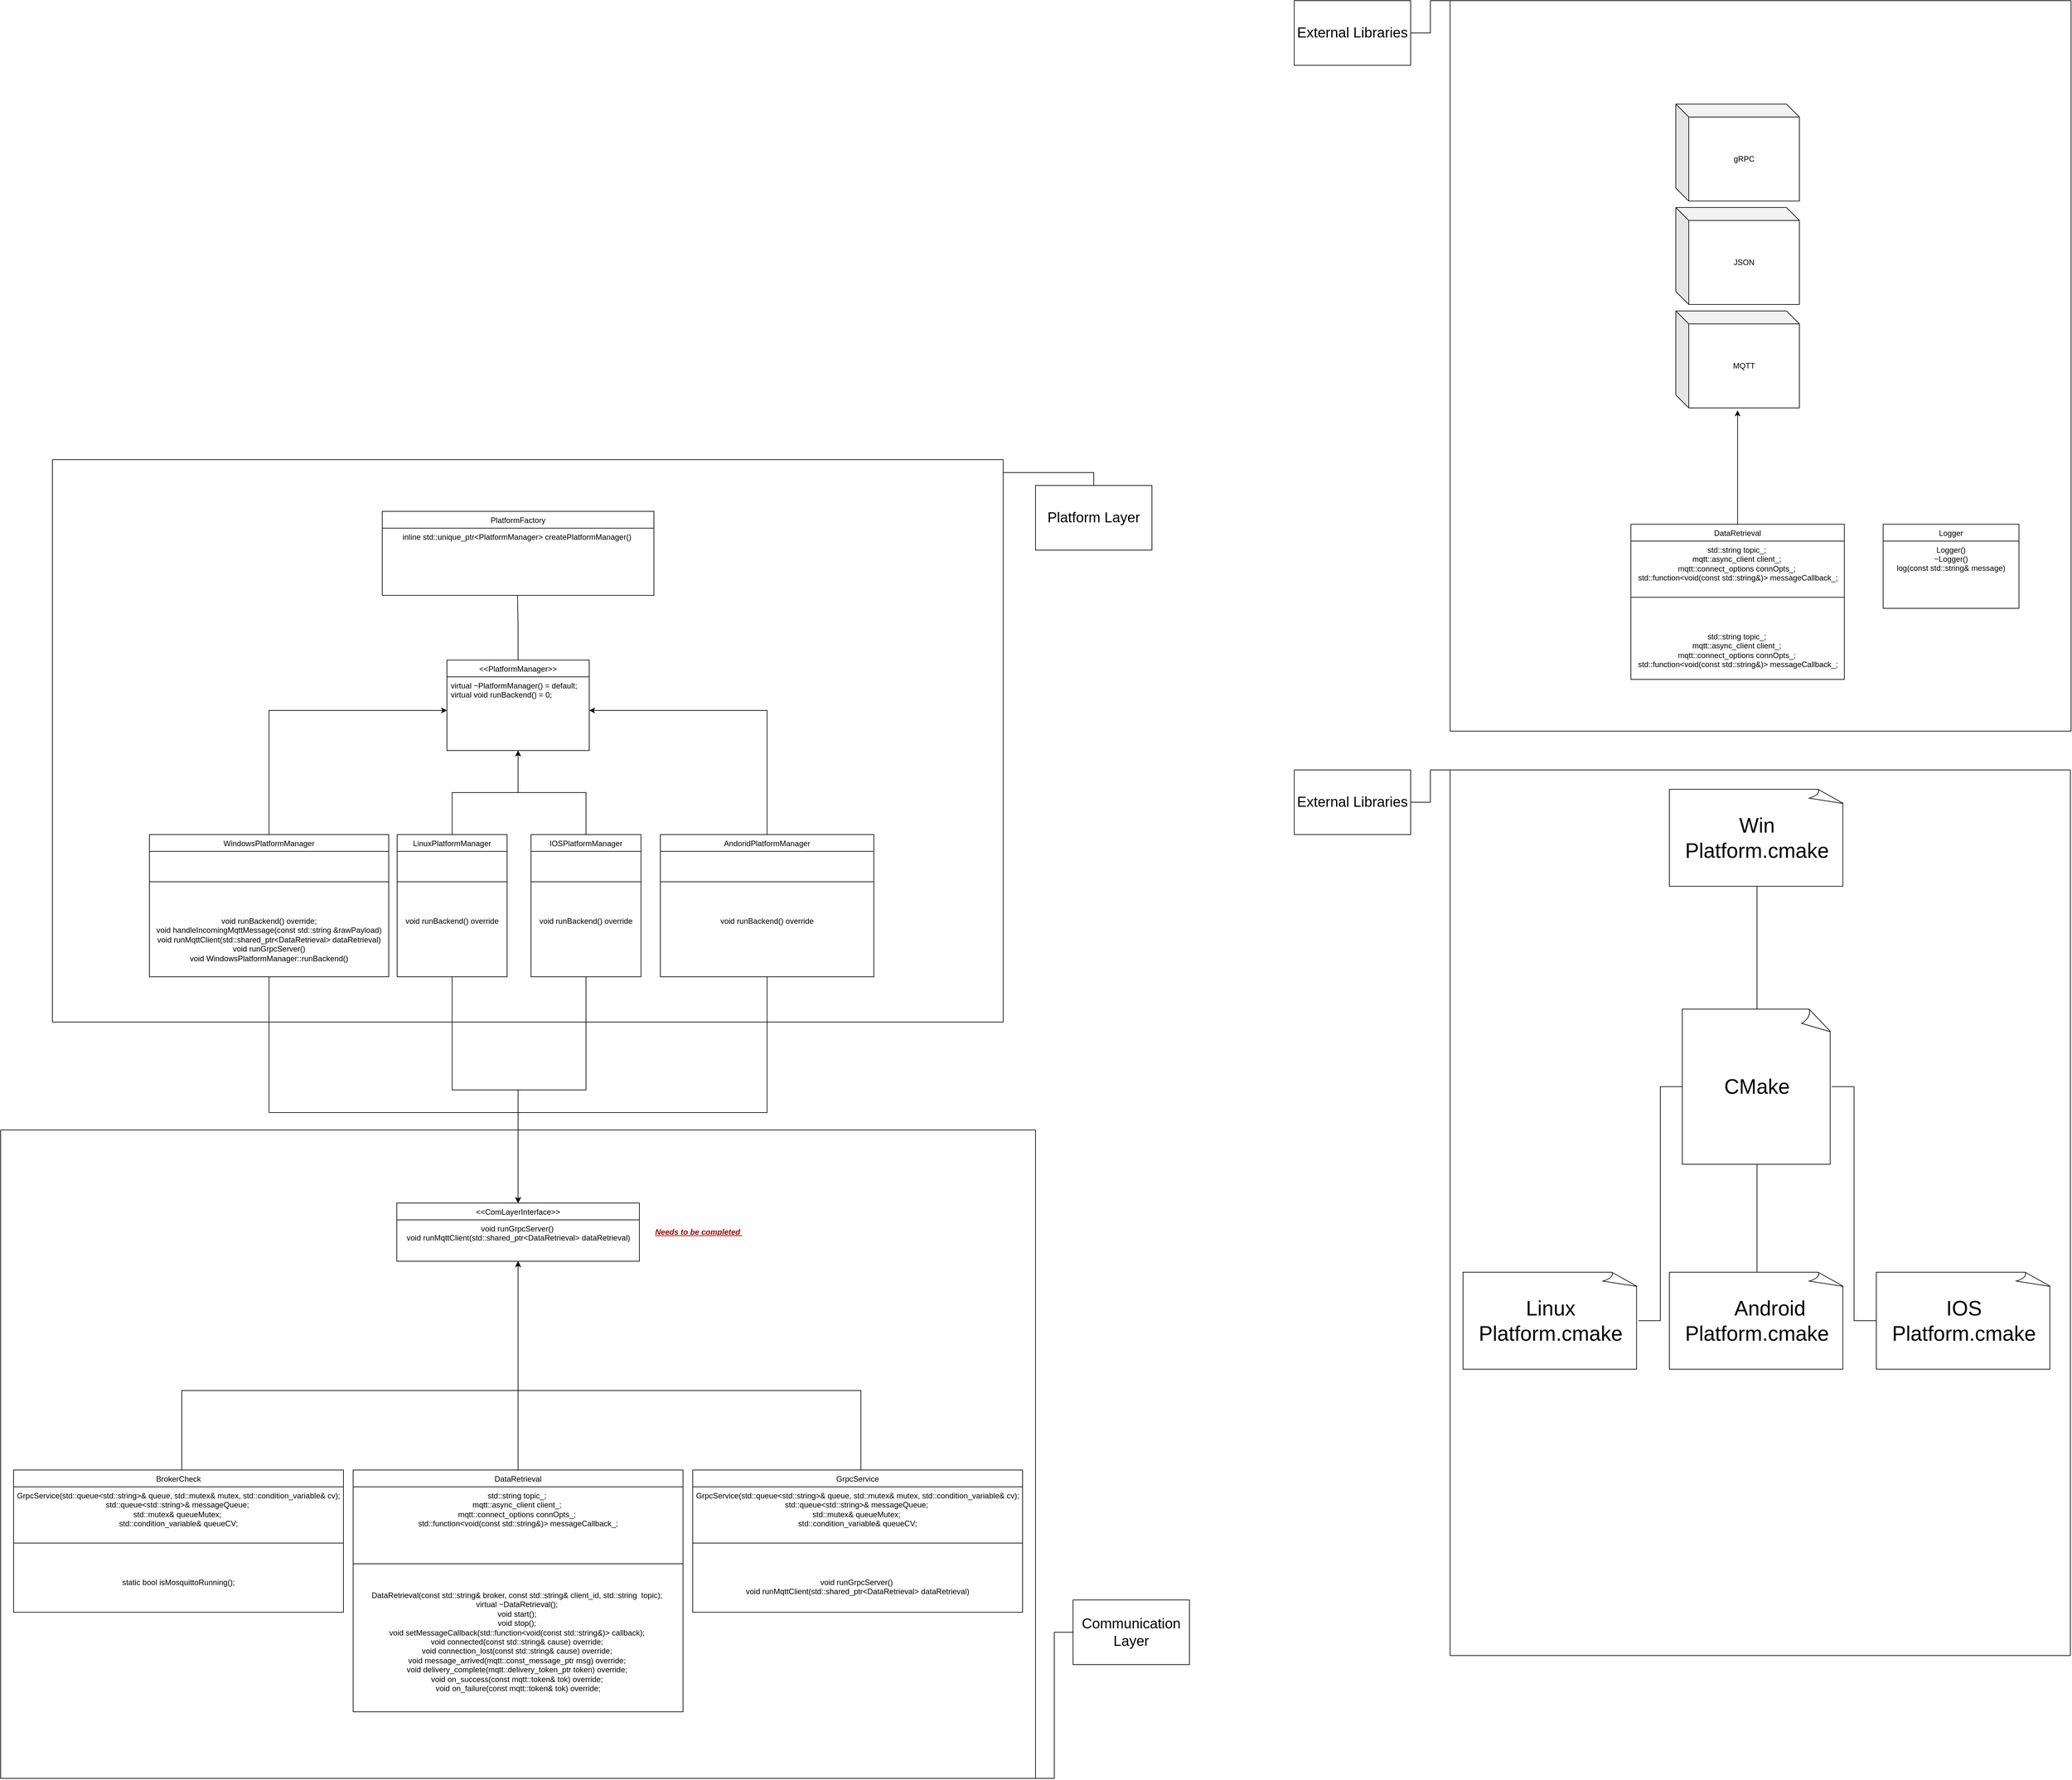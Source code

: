 <mxfile version="26.2.2">
  <diagram id="C5RBs43oDa-KdzZeNtuy" name="Page-1">
    <mxGraphModel dx="1386" dy="2220" grid="1" gridSize="10" guides="1" tooltips="1" connect="1" arrows="1" fold="1" page="1" pageScale="1" pageWidth="583" pageHeight="827" background="none" math="0" shadow="0">
      <root>
        <mxCell id="WIyWlLk6GJQsqaUBKTNV-0" />
        <mxCell id="WIyWlLk6GJQsqaUBKTNV-1" parent="WIyWlLk6GJQsqaUBKTNV-0" />
        <mxCell id="zkfFHV4jXpPFQw0GAbJ--6" value="PlatformFactory" style="swimlane;fontStyle=0;align=center;verticalAlign=top;childLayout=stackLayout;horizontal=1;startSize=26;horizontalStack=0;resizeParent=1;resizeLast=0;collapsible=1;marginBottom=0;rounded=0;shadow=0;strokeWidth=1;" parent="WIyWlLk6GJQsqaUBKTNV-1" vertex="1">
          <mxGeometry x="390" y="-130" width="420" height="130" as="geometry">
            <mxRectangle x="50" y="360" width="160" height="26" as="alternateBounds" />
          </mxGeometry>
        </mxCell>
        <mxCell id="FYp1_1S6KI9KEkWh-uqQ-30" value="inline std::unique_ptr&lt;PlatformManager&gt; createPlatformManager() " style="text;align=center;verticalAlign=top;spacingLeft=4;spacingRight=4;overflow=hidden;rotatable=0;points=[[0,0.5],[1,0.5]];portConstraint=eastwest;" parent="zkfFHV4jXpPFQw0GAbJ--6" vertex="1">
          <mxGeometry y="26" width="420" height="104" as="geometry" />
        </mxCell>
        <mxCell id="zkfFHV4jXpPFQw0GAbJ--13" value="&lt;&lt;PlatformManager&gt;&gt;" style="swimlane;fontStyle=0;align=center;verticalAlign=top;childLayout=stackLayout;horizontal=1;startSize=26;horizontalStack=0;resizeParent=1;resizeLast=0;collapsible=1;marginBottom=0;rounded=0;shadow=0;strokeWidth=1;" parent="WIyWlLk6GJQsqaUBKTNV-1" vertex="1">
          <mxGeometry x="490" y="100" width="220" height="140" as="geometry">
            <mxRectangle x="340" y="380" width="170" height="26" as="alternateBounds" />
          </mxGeometry>
        </mxCell>
        <mxCell id="zkfFHV4jXpPFQw0GAbJ--14" value="virtual ~PlatformManager() = default;&#xa;virtual void runBackend() = 0;&#xa;" style="text;align=left;verticalAlign=top;spacingLeft=4;spacingRight=4;overflow=hidden;rotatable=0;points=[[0,0.5],[1,0.5]];portConstraint=eastwest;" parent="zkfFHV4jXpPFQw0GAbJ--13" vertex="1">
          <mxGeometry y="26" width="220" height="104" as="geometry" />
        </mxCell>
        <mxCell id="FYp1_1S6KI9KEkWh-uqQ-25" style="edgeStyle=orthogonalEdgeStyle;rounded=0;orthogonalLoop=1;jettySize=auto;html=1;entryX=0;entryY=0.5;entryDx=0;entryDy=0;" parent="WIyWlLk6GJQsqaUBKTNV-1" source="zkfFHV4jXpPFQw0GAbJ--17" target="zkfFHV4jXpPFQw0GAbJ--14" edge="1">
          <mxGeometry relative="1" as="geometry" />
        </mxCell>
        <mxCell id="zkfFHV4jXpPFQw0GAbJ--17" value="WindowsPlatformManager" style="swimlane;fontStyle=0;align=center;verticalAlign=top;childLayout=stackLayout;horizontal=1;startSize=26;horizontalStack=0;resizeParent=1;resizeLast=0;collapsible=1;marginBottom=0;rounded=0;shadow=0;strokeWidth=1;" parent="WIyWlLk6GJQsqaUBKTNV-1" vertex="1">
          <mxGeometry x="30" y="370" width="370" height="220" as="geometry">
            <mxRectangle x="550" y="140" width="160" height="26" as="alternateBounds" />
          </mxGeometry>
        </mxCell>
        <mxCell id="zkfFHV4jXpPFQw0GAbJ--23" value="" style="line;html=1;strokeWidth=1;align=left;verticalAlign=middle;spacingTop=-1;spacingLeft=3;spacingRight=3;rotatable=0;labelPosition=right;points=[];portConstraint=eastwest;" parent="zkfFHV4jXpPFQw0GAbJ--17" vertex="1">
          <mxGeometry y="26" width="370" height="94" as="geometry" />
        </mxCell>
        <mxCell id="FYp1_1S6KI9KEkWh-uqQ-5" value="&lt;div style=&quot;forced-color-adjust: none; padding: 0px; margin: 0px; box-shadow: none !important;&quot;&gt;void runBackend() override;&lt;br&gt;void handleIncomingMqttMessage(const std::string &amp;amp;rawPayload)&lt;/div&gt;&lt;div style=&quot;forced-color-adjust: none; padding: 0px; margin: 0px; box-shadow: none !important;&quot;&gt;void runMqttClient(std::shared_ptr&amp;lt;DataRetrieval&amp;gt; dataRetrieval)&lt;/div&gt;&lt;div style=&quot;forced-color-adjust: none; padding: 0px; margin: 0px; box-shadow: none !important;&quot;&gt;void runGrpcServer()&lt;/div&gt;&lt;div style=&quot;forced-color-adjust: none; padding: 0px; margin: 0px; box-shadow: none !important;&quot;&gt;void WindowsPlatformManager::runBackend()&lt;/div&gt;" style="text;whiteSpace=wrap;html=1;align=center;" parent="zkfFHV4jXpPFQw0GAbJ--17" vertex="1">
          <mxGeometry y="120" width="370" height="100" as="geometry" />
        </mxCell>
        <mxCell id="FYp1_1S6KI9KEkWh-uqQ-31" style="edgeStyle=orthogonalEdgeStyle;rounded=0;orthogonalLoop=1;jettySize=auto;html=1;entryX=0.5;entryY=1;entryDx=0;entryDy=0;" parent="WIyWlLk6GJQsqaUBKTNV-1" source="FYp1_1S6KI9KEkWh-uqQ-9" target="zkfFHV4jXpPFQw0GAbJ--13" edge="1">
          <mxGeometry relative="1" as="geometry" />
        </mxCell>
        <mxCell id="FYp1_1S6KI9KEkWh-uqQ-9" value="LinuxPlatformManager" style="swimlane;fontStyle=0;align=center;verticalAlign=top;childLayout=stackLayout;horizontal=1;startSize=26;horizontalStack=0;resizeParent=1;resizeLast=0;collapsible=1;marginBottom=0;rounded=0;shadow=0;strokeWidth=1;" parent="WIyWlLk6GJQsqaUBKTNV-1" vertex="1">
          <mxGeometry x="413" y="370" width="170" height="220" as="geometry">
            <mxRectangle x="550" y="140" width="160" height="26" as="alternateBounds" />
          </mxGeometry>
        </mxCell>
        <mxCell id="FYp1_1S6KI9KEkWh-uqQ-10" value="" style="line;html=1;strokeWidth=1;align=left;verticalAlign=middle;spacingTop=-1;spacingLeft=3;spacingRight=3;rotatable=0;labelPosition=right;points=[];portConstraint=eastwest;" parent="FYp1_1S6KI9KEkWh-uqQ-9" vertex="1">
          <mxGeometry y="26" width="170" height="94" as="geometry" />
        </mxCell>
        <mxCell id="FYp1_1S6KI9KEkWh-uqQ-13" value="&lt;div style=&quot;forced-color-adjust: none; padding: 0px; margin: 0px; box-shadow: none !important;&quot;&gt;&lt;span style=&quot;text-wrap-mode: nowrap;&quot;&gt;void runBackend() override&lt;/span&gt;&lt;/div&gt;" style="text;whiteSpace=wrap;html=1;align=center;" parent="FYp1_1S6KI9KEkWh-uqQ-9" vertex="1">
          <mxGeometry y="120" width="170" height="40" as="geometry" />
        </mxCell>
        <mxCell id="FYp1_1S6KI9KEkWh-uqQ-32" style="edgeStyle=orthogonalEdgeStyle;rounded=0;orthogonalLoop=1;jettySize=auto;html=1;entryX=0.5;entryY=1;entryDx=0;entryDy=0;" parent="WIyWlLk6GJQsqaUBKTNV-1" source="FYp1_1S6KI9KEkWh-uqQ-16" target="zkfFHV4jXpPFQw0GAbJ--13" edge="1">
          <mxGeometry relative="1" as="geometry" />
        </mxCell>
        <mxCell id="-irUvjYEgr1buMzjSaV6-61" style="edgeStyle=orthogonalEdgeStyle;rounded=0;orthogonalLoop=1;jettySize=auto;html=1;entryX=0.5;entryY=0;entryDx=0;entryDy=0;" edge="1" parent="WIyWlLk6GJQsqaUBKTNV-1" source="FYp1_1S6KI9KEkWh-uqQ-16" target="-irUvjYEgr1buMzjSaV6-0">
          <mxGeometry relative="1" as="geometry" />
        </mxCell>
        <mxCell id="FYp1_1S6KI9KEkWh-uqQ-16" value="IOSPlatformManager" style="swimlane;fontStyle=0;align=center;verticalAlign=top;childLayout=stackLayout;horizontal=1;startSize=26;horizontalStack=0;resizeParent=1;resizeLast=0;collapsible=1;marginBottom=0;rounded=0;shadow=0;strokeWidth=1;" parent="WIyWlLk6GJQsqaUBKTNV-1" vertex="1">
          <mxGeometry x="620" y="370" width="170" height="220" as="geometry">
            <mxRectangle x="550" y="140" width="160" height="26" as="alternateBounds" />
          </mxGeometry>
        </mxCell>
        <mxCell id="FYp1_1S6KI9KEkWh-uqQ-17" value="" style="line;html=1;strokeWidth=1;align=left;verticalAlign=middle;spacingTop=-1;spacingLeft=3;spacingRight=3;rotatable=0;labelPosition=right;points=[];portConstraint=eastwest;" parent="FYp1_1S6KI9KEkWh-uqQ-16" vertex="1">
          <mxGeometry y="26" width="170" height="94" as="geometry" />
        </mxCell>
        <mxCell id="FYp1_1S6KI9KEkWh-uqQ-18" value="&lt;div style=&quot;forced-color-adjust: none; padding: 0px; margin: 0px; box-shadow: none !important;&quot;&gt;&lt;span style=&quot;text-wrap-mode: nowrap;&quot;&gt;void runBackend() override&lt;/span&gt;&lt;/div&gt;" style="text;whiteSpace=wrap;html=1;align=center;" parent="FYp1_1S6KI9KEkWh-uqQ-16" vertex="1">
          <mxGeometry y="120" width="170" height="40" as="geometry" />
        </mxCell>
        <mxCell id="FYp1_1S6KI9KEkWh-uqQ-28" style="edgeStyle=orthogonalEdgeStyle;rounded=0;orthogonalLoop=1;jettySize=auto;html=1;entryX=1;entryY=0.5;entryDx=0;entryDy=0;" parent="WIyWlLk6GJQsqaUBKTNV-1" source="FYp1_1S6KI9KEkWh-uqQ-19" target="zkfFHV4jXpPFQw0GAbJ--14" edge="1">
          <mxGeometry relative="1" as="geometry" />
        </mxCell>
        <mxCell id="-irUvjYEgr1buMzjSaV6-7" style="edgeStyle=orthogonalEdgeStyle;rounded=0;orthogonalLoop=1;jettySize=auto;html=1;entryX=0.5;entryY=0;entryDx=0;entryDy=0;" edge="1" parent="WIyWlLk6GJQsqaUBKTNV-1" source="FYp1_1S6KI9KEkWh-uqQ-19" target="-irUvjYEgr1buMzjSaV6-0">
          <mxGeometry relative="1" as="geometry">
            <Array as="points">
              <mxPoint x="985" y="800" />
              <mxPoint x="600" y="800" />
            </Array>
          </mxGeometry>
        </mxCell>
        <mxCell id="FYp1_1S6KI9KEkWh-uqQ-19" value="AndoridPlatformManager" style="swimlane;fontStyle=0;align=center;verticalAlign=top;childLayout=stackLayout;horizontal=1;startSize=26;horizontalStack=0;resizeParent=1;resizeLast=0;collapsible=1;marginBottom=0;rounded=0;shadow=0;strokeWidth=1;" parent="WIyWlLk6GJQsqaUBKTNV-1" vertex="1">
          <mxGeometry x="820" y="370" width="330" height="220" as="geometry">
            <mxRectangle x="550" y="140" width="160" height="26" as="alternateBounds" />
          </mxGeometry>
        </mxCell>
        <mxCell id="FYp1_1S6KI9KEkWh-uqQ-20" value="" style="line;html=1;strokeWidth=1;align=left;verticalAlign=middle;spacingTop=-1;spacingLeft=3;spacingRight=3;rotatable=0;labelPosition=right;points=[];portConstraint=eastwest;" parent="FYp1_1S6KI9KEkWh-uqQ-19" vertex="1">
          <mxGeometry y="26" width="330" height="94" as="geometry" />
        </mxCell>
        <mxCell id="FYp1_1S6KI9KEkWh-uqQ-21" value="&lt;div style=&quot;forced-color-adjust: none; padding: 0px; margin: 0px; box-shadow: none !important;&quot;&gt;&lt;span style=&quot;text-wrap-mode: nowrap;&quot;&gt;void runBackend() override&lt;/span&gt;&lt;/div&gt;" style="text;whiteSpace=wrap;html=1;align=center;" parent="FYp1_1S6KI9KEkWh-uqQ-19" vertex="1">
          <mxGeometry y="120" width="330" height="40" as="geometry" />
        </mxCell>
        <mxCell id="FYp1_1S6KI9KEkWh-uqQ-34" style="edgeStyle=orthogonalEdgeStyle;rounded=0;orthogonalLoop=1;jettySize=auto;html=1;entryX=0.498;entryY=0.999;entryDx=0;entryDy=0;entryPerimeter=0;endArrow=none;startFill=0;" parent="WIyWlLk6GJQsqaUBKTNV-1" source="zkfFHV4jXpPFQw0GAbJ--13" target="FYp1_1S6KI9KEkWh-uqQ-30" edge="1">
          <mxGeometry relative="1" as="geometry" />
        </mxCell>
        <mxCell id="-irUvjYEgr1buMzjSaV6-3" style="edgeStyle=orthogonalEdgeStyle;rounded=0;orthogonalLoop=1;jettySize=auto;html=1;entryX=0.5;entryY=0;entryDx=0;entryDy=0;" edge="1" parent="WIyWlLk6GJQsqaUBKTNV-1" source="FYp1_1S6KI9KEkWh-uqQ-5" target="-irUvjYEgr1buMzjSaV6-0">
          <mxGeometry relative="1" as="geometry">
            <Array as="points">
              <mxPoint x="215" y="800" />
              <mxPoint x="600" y="800" />
            </Array>
          </mxGeometry>
        </mxCell>
        <mxCell id="-irUvjYEgr1buMzjSaV6-4" style="edgeStyle=orthogonalEdgeStyle;rounded=0;orthogonalLoop=1;jettySize=auto;html=1;entryX=0.5;entryY=0;entryDx=0;entryDy=0;exitX=0.5;exitY=1;exitDx=0;exitDy=0;" edge="1" parent="WIyWlLk6GJQsqaUBKTNV-1" source="FYp1_1S6KI9KEkWh-uqQ-9" target="-irUvjYEgr1buMzjSaV6-0">
          <mxGeometry relative="1" as="geometry" />
        </mxCell>
        <mxCell id="-irUvjYEgr1buMzjSaV6-25" value="Logger" style="swimlane;fontStyle=0;align=center;verticalAlign=top;childLayout=stackLayout;horizontal=1;startSize=26;horizontalStack=0;resizeParent=1;resizeLast=0;collapsible=1;marginBottom=0;rounded=0;shadow=0;strokeWidth=1;" vertex="1" parent="WIyWlLk6GJQsqaUBKTNV-1">
          <mxGeometry x="2710.5" y="-110" width="210" height="130" as="geometry">
            <mxRectangle x="50" y="360" width="160" height="26" as="alternateBounds" />
          </mxGeometry>
        </mxCell>
        <mxCell id="-irUvjYEgr1buMzjSaV6-26" value="Logger()&#xa;~Logger()&#xa;log(const std::string&amp; message)&#xa;" style="text;align=center;verticalAlign=top;spacingLeft=4;spacingRight=4;overflow=hidden;rotatable=0;points=[[0,0.5],[1,0.5]];portConstraint=eastwest;" vertex="1" parent="-irUvjYEgr1buMzjSaV6-25">
          <mxGeometry y="26" width="210" height="104" as="geometry" />
        </mxCell>
        <mxCell id="-irUvjYEgr1buMzjSaV6-38" style="edgeStyle=orthogonalEdgeStyle;rounded=0;orthogonalLoop=1;jettySize=auto;html=1;" edge="1" parent="WIyWlLk6GJQsqaUBKTNV-1">
          <mxGeometry relative="1" as="geometry">
            <mxPoint x="2485.5" y="-286.16" as="targetPoint" />
            <mxPoint x="2485.5" y="-110" as="sourcePoint" />
          </mxGeometry>
        </mxCell>
        <mxCell id="-irUvjYEgr1buMzjSaV6-31" value="DataRetrieval" style="swimlane;fontStyle=0;align=center;verticalAlign=top;childLayout=stackLayout;horizontal=1;startSize=26;horizontalStack=0;resizeParent=1;resizeLast=0;collapsible=1;marginBottom=0;rounded=0;shadow=0;strokeWidth=1;" vertex="1" parent="WIyWlLk6GJQsqaUBKTNV-1">
          <mxGeometry x="2320.5" y="-110" width="330" height="240" as="geometry">
            <mxRectangle x="550" y="140" width="160" height="26" as="alternateBounds" />
          </mxGeometry>
        </mxCell>
        <mxCell id="-irUvjYEgr1buMzjSaV6-33" value="&lt;div style=&quot;forced-color-adjust: none; padding: 0px; margin: 0px; box-shadow: none !important;&quot;&gt;&lt;span style=&quot;text-wrap-mode: nowrap; background-color: transparent; color: light-dark(rgb(0, 0, 0), rgb(255, 255, 255));&quot;&gt;std::string topic_;&amp;nbsp;&lt;/span&gt;&lt;/div&gt;&lt;div style=&quot;forced-color-adjust: none; padding: 0px; margin: 0px; box-shadow: none !important;&quot;&gt;&lt;span style=&quot;text-wrap-mode: nowrap; background-color: transparent; color: light-dark(rgb(0, 0, 0), rgb(255, 255, 255));&quot;&gt;mqtt::async_client client_;&amp;nbsp;&lt;/span&gt;&lt;/div&gt;&lt;div style=&quot;forced-color-adjust: none; padding: 0px; margin: 0px; box-shadow: none !important;&quot;&gt;&lt;span style=&quot;text-wrap-mode: nowrap; background-color: transparent; color: light-dark(rgb(0, 0, 0), rgb(255, 255, 255));&quot;&gt;mqtt::connect_options connOpts_;&amp;nbsp;&lt;/span&gt;&lt;/div&gt;&lt;div style=&quot;forced-color-adjust: none; padding: 0px; margin: 0px; box-shadow: none !important;&quot;&gt;&lt;span style=&quot;text-wrap-mode: nowrap; background-color: transparent; color: light-dark(rgb(0, 0, 0), rgb(255, 255, 255));&quot;&gt;std::function&amp;lt;void(const std::string&amp;amp;)&amp;gt; messageCallback_;&lt;/span&gt;&lt;/div&gt;" style="text;whiteSpace=wrap;html=1;align=center;" vertex="1" parent="-irUvjYEgr1buMzjSaV6-31">
          <mxGeometry y="26" width="330" height="40" as="geometry" />
        </mxCell>
        <mxCell id="-irUvjYEgr1buMzjSaV6-32" value="" style="line;html=1;strokeWidth=1;align=left;verticalAlign=middle;spacingTop=-1;spacingLeft=3;spacingRight=3;rotatable=0;labelPosition=right;points=[];portConstraint=eastwest;" vertex="1" parent="-irUvjYEgr1buMzjSaV6-31">
          <mxGeometry y="66" width="330" height="94" as="geometry" />
        </mxCell>
        <mxCell id="-irUvjYEgr1buMzjSaV6-35" value="&lt;div style=&quot;forced-color-adjust: none; padding: 0px; margin: 0px; box-shadow: none !important;&quot;&gt;&lt;span style=&quot;text-wrap-mode: nowrap; background-color: transparent; color: light-dark(rgb(0, 0, 0), rgb(255, 255, 255));&quot;&gt;std::string topic_;&amp;nbsp;&lt;/span&gt;&lt;/div&gt;&lt;div style=&quot;forced-color-adjust: none; padding: 0px; margin: 0px; box-shadow: none !important;&quot;&gt;&lt;span style=&quot;text-wrap-mode: nowrap; background-color: transparent; color: light-dark(rgb(0, 0, 0), rgb(255, 255, 255));&quot;&gt;mqtt::async_client client_;&amp;nbsp;&lt;/span&gt;&lt;/div&gt;&lt;div style=&quot;forced-color-adjust: none; padding: 0px; margin: 0px; box-shadow: none !important;&quot;&gt;&lt;span style=&quot;text-wrap-mode: nowrap; background-color: transparent; color: light-dark(rgb(0, 0, 0), rgb(255, 255, 255));&quot;&gt;mqtt::connect_options connOpts_;&amp;nbsp;&lt;/span&gt;&lt;/div&gt;&lt;div style=&quot;forced-color-adjust: none; padding: 0px; margin: 0px; box-shadow: none !important;&quot;&gt;&lt;span style=&quot;text-wrap-mode: nowrap; background-color: transparent; color: light-dark(rgb(0, 0, 0), rgb(255, 255, 255));&quot;&gt;std::function&amp;lt;void(const std::string&amp;amp;)&amp;gt; messageCallback_;&lt;/span&gt;&lt;/div&gt;" style="text;whiteSpace=wrap;html=1;align=center;" vertex="1" parent="-irUvjYEgr1buMzjSaV6-31">
          <mxGeometry y="160" width="330" height="80" as="geometry" />
        </mxCell>
        <mxCell id="-irUvjYEgr1buMzjSaV6-36" value="MQTT" style="shape=cube;whiteSpace=wrap;html=1;boundedLbl=1;backgroundOutline=1;darkOpacity=0.05;darkOpacity2=0.1;" vertex="1" parent="WIyWlLk6GJQsqaUBKTNV-1">
          <mxGeometry x="2390" y="-440" width="191" height="150" as="geometry" />
        </mxCell>
        <mxCell id="-irUvjYEgr1buMzjSaV6-39" value="JSON" style="shape=cube;whiteSpace=wrap;html=1;boundedLbl=1;backgroundOutline=1;darkOpacity=0.05;darkOpacity2=0.1;" vertex="1" parent="WIyWlLk6GJQsqaUBKTNV-1">
          <mxGeometry x="2390" y="-600" width="191" height="150" as="geometry" />
        </mxCell>
        <mxCell id="-irUvjYEgr1buMzjSaV6-40" value="gRPC" style="shape=cube;whiteSpace=wrap;html=1;boundedLbl=1;backgroundOutline=1;darkOpacity=0.05;darkOpacity2=0.1;" vertex="1" parent="WIyWlLk6GJQsqaUBKTNV-1">
          <mxGeometry x="2390" y="-760" width="191" height="150" as="geometry" />
        </mxCell>
        <mxCell id="-irUvjYEgr1buMzjSaV6-46" value="" style="swimlane;startSize=0;" vertex="1" parent="WIyWlLk6GJQsqaUBKTNV-1">
          <mxGeometry x="-120" y="-210" width="1470" height="870" as="geometry" />
        </mxCell>
        <mxCell id="-irUvjYEgr1buMzjSaV6-48" value="&lt;font style=&quot;font-size: 22px;&quot;&gt;Platform Layer&lt;/font&gt;" style="whiteSpace=wrap;html=1;align=center;verticalAlign=middle;treeFolding=1;treeMoving=1;newEdgeStyle={&quot;edgeStyle&quot;:&quot;elbowEdgeStyle&quot;,&quot;startArrow&quot;:&quot;none&quot;,&quot;endArrow&quot;:&quot;none&quot;};direction=south;" vertex="1" parent="WIyWlLk6GJQsqaUBKTNV-1">
          <mxGeometry x="1400" y="-170" width="180" height="100" as="geometry" />
        </mxCell>
        <mxCell id="-irUvjYEgr1buMzjSaV6-49" value="" style="edgeStyle=elbowEdgeStyle;elbow=vertical;sourcePerimeterSpacing=0;targetPerimeterSpacing=0;startArrow=none;endArrow=none;rounded=0;curved=0;exitX=1;exitY=0;exitDx=0;exitDy=0;" edge="1" target="-irUvjYEgr1buMzjSaV6-48" parent="WIyWlLk6GJQsqaUBKTNV-1" source="-irUvjYEgr1buMzjSaV6-46">
          <mxGeometry relative="1" as="geometry">
            <mxPoint x="1340" y="-220" as="sourcePoint" />
          </mxGeometry>
        </mxCell>
        <mxCell id="-irUvjYEgr1buMzjSaV6-52" value="" style="swimlane;startSize=0;" vertex="1" parent="WIyWlLk6GJQsqaUBKTNV-1">
          <mxGeometry x="-200" y="827" width="1600" height="1003" as="geometry" />
        </mxCell>
        <mxCell id="-irUvjYEgr1buMzjSaV6-8" value="BrokerCheck" style="swimlane;fontStyle=0;align=center;verticalAlign=top;childLayout=stackLayout;horizontal=1;startSize=26;horizontalStack=0;resizeParent=1;resizeLast=0;collapsible=1;marginBottom=0;rounded=0;shadow=0;strokeWidth=1;" vertex="1" parent="-irUvjYEgr1buMzjSaV6-52">
          <mxGeometry x="20" y="526" width="510" height="220" as="geometry">
            <mxRectangle x="550" y="140" width="160" height="26" as="alternateBounds" />
          </mxGeometry>
        </mxCell>
        <mxCell id="-irUvjYEgr1buMzjSaV6-13" value="&lt;div style=&quot;forced-color-adjust: none; padding: 0px; margin: 0px; box-shadow: none !important;&quot;&gt;&lt;span style=&quot;text-wrap-mode: nowrap;&quot;&gt;GrpcService(std::queue&amp;lt;std::string&amp;gt;&amp;amp; queue, std::mutex&amp;amp; mutex, std::condition_variable&amp;amp; cv);&lt;/span&gt;&lt;/div&gt;&lt;div style=&quot;forced-color-adjust: none; padding: 0px; margin: 0px; box-shadow: none !important;&quot;&gt;&lt;span style=&quot;text-wrap-mode: nowrap;&quot;&gt;std::queue&amp;lt;std::string&amp;gt;&amp;amp; messageQueue;&amp;nbsp;&lt;/span&gt;&lt;/div&gt;&lt;div style=&quot;forced-color-adjust: none; padding: 0px; margin: 0px; box-shadow: none !important;&quot;&gt;&lt;span style=&quot;text-wrap-mode: nowrap;&quot;&gt;std::mutex&amp;amp; queueMutex;&amp;nbsp;&lt;/span&gt;&lt;/div&gt;&lt;div style=&quot;forced-color-adjust: none; padding: 0px; margin: 0px; box-shadow: none !important;&quot;&gt;&lt;span style=&quot;text-wrap-mode: nowrap;&quot;&gt;std::condition_variable&amp;amp; queueCV;&lt;/span&gt;&lt;/div&gt;" style="text;whiteSpace=wrap;html=1;align=center;" vertex="1" parent="-irUvjYEgr1buMzjSaV6-8">
          <mxGeometry y="26" width="510" height="40" as="geometry" />
        </mxCell>
        <mxCell id="-irUvjYEgr1buMzjSaV6-9" value="" style="line;html=1;strokeWidth=1;align=left;verticalAlign=middle;spacingTop=-1;spacingLeft=3;spacingRight=3;rotatable=0;labelPosition=right;points=[];portConstraint=eastwest;" vertex="1" parent="-irUvjYEgr1buMzjSaV6-8">
          <mxGeometry y="66" width="510" height="94" as="geometry" />
        </mxCell>
        <mxCell id="-irUvjYEgr1buMzjSaV6-10" value="&lt;div style=&quot;forced-color-adjust: none; padding: 0px; margin: 0px; box-shadow: none !important;&quot;&gt;&lt;span style=&quot;text-wrap-mode: nowrap; background-color: transparent; color: light-dark(rgb(0, 0, 0), rgb(255, 255, 255));&quot;&gt;static bool isMosquittoRunning();&lt;/span&gt;&lt;/div&gt;" style="text;whiteSpace=wrap;html=1;align=center;" vertex="1" parent="-irUvjYEgr1buMzjSaV6-8">
          <mxGeometry y="160" width="510" height="40" as="geometry" />
        </mxCell>
        <mxCell id="-irUvjYEgr1buMzjSaV6-16" value="GrpcService" style="swimlane;fontStyle=0;align=center;verticalAlign=top;childLayout=stackLayout;horizontal=1;startSize=26;horizontalStack=0;resizeParent=1;resizeLast=0;collapsible=1;marginBottom=0;rounded=0;shadow=0;strokeWidth=1;" vertex="1" parent="-irUvjYEgr1buMzjSaV6-52">
          <mxGeometry x="1070" y="526" width="510" height="220" as="geometry">
            <mxRectangle x="550" y="140" width="160" height="26" as="alternateBounds" />
          </mxGeometry>
        </mxCell>
        <mxCell id="-irUvjYEgr1buMzjSaV6-17" value="&lt;div style=&quot;forced-color-adjust: none; padding: 0px; margin: 0px; box-shadow: none !important;&quot;&gt;&lt;span style=&quot;text-wrap-mode: nowrap;&quot;&gt;GrpcService(std::queue&amp;lt;std::string&amp;gt;&amp;amp; queue, std::mutex&amp;amp; mutex, std::condition_variable&amp;amp; cv);&lt;/span&gt;&lt;/div&gt;&lt;div style=&quot;forced-color-adjust: none; padding: 0px; margin: 0px; box-shadow: none !important;&quot;&gt;&lt;span style=&quot;text-wrap-mode: nowrap;&quot;&gt;std::queue&amp;lt;std::string&amp;gt;&amp;amp; messageQueue;&amp;nbsp;&lt;/span&gt;&lt;/div&gt;&lt;div style=&quot;forced-color-adjust: none; padding: 0px; margin: 0px; box-shadow: none !important;&quot;&gt;&lt;span style=&quot;text-wrap-mode: nowrap;&quot;&gt;std::mutex&amp;amp; queueMutex;&amp;nbsp;&lt;/span&gt;&lt;/div&gt;&lt;div style=&quot;forced-color-adjust: none; padding: 0px; margin: 0px; box-shadow: none !important;&quot;&gt;&lt;span style=&quot;text-wrap-mode: nowrap;&quot;&gt;std::condition_variable&amp;amp; queueCV;&lt;/span&gt;&lt;/div&gt;" style="text;whiteSpace=wrap;html=1;align=center;" vertex="1" parent="-irUvjYEgr1buMzjSaV6-16">
          <mxGeometry y="26" width="510" height="40" as="geometry" />
        </mxCell>
        <mxCell id="-irUvjYEgr1buMzjSaV6-18" value="" style="line;html=1;strokeWidth=1;align=left;verticalAlign=middle;spacingTop=-1;spacingLeft=3;spacingRight=3;rotatable=0;labelPosition=right;points=[];portConstraint=eastwest;" vertex="1" parent="-irUvjYEgr1buMzjSaV6-16">
          <mxGeometry y="66" width="510" height="94" as="geometry" />
        </mxCell>
        <mxCell id="-irUvjYEgr1buMzjSaV6-19" value="&lt;div style=&quot;forced-color-adjust: none; padding: 0px; margin: 0px; box-shadow: none !important;&quot;&gt;&lt;span style=&quot;text-wrap-mode: nowrap;&quot;&gt;void runGrpcServer()&amp;nbsp;&lt;/span&gt;&lt;/div&gt;&lt;div style=&quot;forced-color-adjust: none; padding: 0px; margin: 0px; box-shadow: none !important;&quot;&gt;&lt;span style=&quot;text-wrap-mode: nowrap;&quot;&gt;void runMqttClient(std::shared_ptr&amp;lt;DataRetrieval&amp;gt; dataRetrieval)&lt;/span&gt;&lt;/div&gt;" style="text;whiteSpace=wrap;html=1;align=center;" vertex="1" parent="-irUvjYEgr1buMzjSaV6-16">
          <mxGeometry y="160" width="510" height="40" as="geometry" />
        </mxCell>
        <mxCell id="-irUvjYEgr1buMzjSaV6-55" value="DataRetrieval" style="swimlane;fontStyle=0;align=center;verticalAlign=top;childLayout=stackLayout;horizontal=1;startSize=26;horizontalStack=0;resizeParent=1;resizeLast=0;collapsible=1;marginBottom=0;rounded=0;shadow=0;strokeWidth=1;" vertex="1" parent="-irUvjYEgr1buMzjSaV6-52">
          <mxGeometry x="545" y="526" width="510" height="374" as="geometry">
            <mxRectangle x="550" y="140" width="160" height="26" as="alternateBounds" />
          </mxGeometry>
        </mxCell>
        <mxCell id="-irUvjYEgr1buMzjSaV6-56" value="&lt;div style=&quot;forced-color-adjust: none; padding: 0px; margin: 0px; box-shadow: none !important;&quot;&gt;&lt;div style=&quot;padding: 0px; margin: 0px; box-shadow: none !important;&quot;&gt;&lt;span style=&quot;text-wrap-mode: nowrap;&quot;&gt;std::string topic_;&amp;nbsp;&lt;/span&gt;&lt;/div&gt;&lt;div style=&quot;padding: 0px; margin: 0px; box-shadow: none !important;&quot;&gt;&lt;span style=&quot;text-wrap-mode: nowrap;&quot;&gt;mqtt::async_client client_;&amp;nbsp;&lt;/span&gt;&lt;/div&gt;&lt;div style=&quot;padding: 0px; margin: 0px; box-shadow: none !important;&quot;&gt;&lt;span style=&quot;text-wrap-mode: nowrap;&quot;&gt;mqtt::connect_options connOpts_;&amp;nbsp;&lt;/span&gt;&lt;/div&gt;&lt;div style=&quot;padding: 0px; margin: 0px; box-shadow: none !important;&quot;&gt;&lt;span style=&quot;text-wrap-mode: nowrap; background-color: transparent; color: light-dark(rgb(0, 0, 0), rgb(255, 255, 255));&quot;&gt;std::function&amp;lt;void(const std::string&amp;amp;)&amp;gt; messageCallback_;&lt;/span&gt;&lt;/div&gt;&lt;/div&gt;&lt;div style=&quot;forced-color-adjust: none; padding: 0px; margin: 0px; box-shadow: none !important;&quot;&gt;&lt;span style=&quot;text-wrap-mode: nowrap;&quot;&gt;&lt;br&gt;&lt;/span&gt;&lt;/div&gt;&lt;div style=&quot;forced-color-adjust: none; padding: 0px; margin: 0px; box-shadow: none !important;&quot;&gt;&lt;br&gt;&lt;/div&gt;" style="text;whiteSpace=wrap;html=1;align=center;" vertex="1" parent="-irUvjYEgr1buMzjSaV6-55">
          <mxGeometry y="26" width="510" height="84" as="geometry" />
        </mxCell>
        <mxCell id="-irUvjYEgr1buMzjSaV6-57" value="" style="line;html=1;strokeWidth=1;align=left;verticalAlign=middle;spacingTop=-1;spacingLeft=3;spacingRight=3;rotatable=0;labelPosition=right;points=[];portConstraint=eastwest;" vertex="1" parent="-irUvjYEgr1buMzjSaV6-55">
          <mxGeometry y="110" width="510" height="70" as="geometry" />
        </mxCell>
        <mxCell id="-irUvjYEgr1buMzjSaV6-58" value="&lt;div style=&quot;forced-color-adjust: none; padding: 0px; margin: 0px; box-shadow: none !important;&quot;&gt;&lt;div style=&quot;padding: 0px; margin: 0px; box-shadow: none !important;&quot;&gt;&lt;span style=&quot;text-wrap-mode: nowrap;&quot;&gt;DataRetrieval(const std::string&amp;amp; broker, const std::string&amp;amp; client_id, std::string&amp;nbsp; topic);&amp;nbsp;&lt;/span&gt;&lt;/div&gt;&lt;div style=&quot;padding: 0px; margin: 0px; box-shadow: none !important;&quot;&gt;&lt;span style=&quot;text-wrap-mode: nowrap;&quot;&gt;virtual ~DataRetrieval();&amp;nbsp;&lt;/span&gt;&lt;/div&gt;&lt;div style=&quot;padding: 0px; margin: 0px; box-shadow: none !important;&quot;&gt;&lt;span style=&quot;text-wrap-mode: nowrap;&quot;&gt;void start();&amp;nbsp;&lt;/span&gt;&lt;/div&gt;&lt;div style=&quot;padding: 0px; margin: 0px; box-shadow: none !important;&quot;&gt;&lt;span style=&quot;text-wrap-mode: nowrap;&quot;&gt;void stop();&amp;nbsp;&lt;/span&gt;&lt;/div&gt;&lt;div style=&quot;padding: 0px; margin: 0px; box-shadow: none !important;&quot;&gt;&lt;span style=&quot;text-wrap-mode: nowrap; background-color: transparent; color: light-dark(rgb(0, 0, 0), rgb(255, 255, 255));&quot;&gt;void setMessageCallback(std::function&amp;lt;void(const std::string&amp;amp;)&amp;gt; callback);&amp;nbsp;&lt;/span&gt;&lt;/div&gt;&lt;div style=&quot;padding: 0px; margin: 0px; box-shadow: none !important;&quot;&gt;&lt;span style=&quot;text-wrap-mode: nowrap; background-color: transparent; color: light-dark(rgb(0, 0, 0), rgb(255, 255, 255));&quot;&gt;void connected(const std::string&amp;amp; cause) override;&amp;nbsp;&lt;/span&gt;&lt;/div&gt;&lt;div style=&quot;padding: 0px; margin: 0px; box-shadow: none !important;&quot;&gt;&lt;span style=&quot;text-wrap-mode: nowrap; background-color: transparent; color: light-dark(rgb(0, 0, 0), rgb(255, 255, 255));&quot;&gt;void connection_lost(const std::string&amp;amp; cause) override;&amp;nbsp;&lt;/span&gt;&lt;/div&gt;&lt;div style=&quot;padding: 0px; margin: 0px; box-shadow: none !important;&quot;&gt;&lt;span style=&quot;text-wrap-mode: nowrap; background-color: transparent; color: light-dark(rgb(0, 0, 0), rgb(255, 255, 255));&quot;&gt;void message_arrived(mqtt::const_message_ptr msg) override;&amp;nbsp;&lt;/span&gt;&lt;/div&gt;&lt;div style=&quot;padding: 0px; margin: 0px; box-shadow: none !important;&quot;&gt;&lt;span style=&quot;text-wrap-mode: nowrap; background-color: transparent; color: light-dark(rgb(0, 0, 0), rgb(255, 255, 255));&quot;&gt;void delivery_complete(mqtt::delivery_token_ptr token) override;&amp;nbsp;&lt;/span&gt;&lt;/div&gt;&lt;div style=&quot;padding: 0px; margin: 0px; box-shadow: none !important;&quot;&gt;&lt;span style=&quot;text-wrap-mode: nowrap; background-color: transparent; color: light-dark(rgb(0, 0, 0), rgb(255, 255, 255));&quot;&gt;void on_success(const mqtt::token&amp;amp; tok) override;&amp;nbsp;&lt;/span&gt;&lt;/div&gt;&lt;div style=&quot;padding: 0px; margin: 0px; box-shadow: none !important;&quot;&gt;&lt;span style=&quot;text-wrap-mode: nowrap; background-color: transparent; color: light-dark(rgb(0, 0, 0), rgb(255, 255, 255));&quot;&gt;void on_failure(const mqtt::token&amp;amp; tok) override;&lt;/span&gt;&lt;/div&gt;&lt;/div&gt;" style="text;whiteSpace=wrap;html=1;align=center;" vertex="1" parent="-irUvjYEgr1buMzjSaV6-55">
          <mxGeometry y="180" width="510" height="160" as="geometry" />
        </mxCell>
        <mxCell id="-irUvjYEgr1buMzjSaV6-0" value="&lt;&lt;ComLayerInterface&gt;&gt;" style="swimlane;fontStyle=0;align=center;verticalAlign=top;childLayout=stackLayout;horizontal=1;startSize=26;horizontalStack=0;resizeParent=1;resizeLast=0;collapsible=1;marginBottom=0;rounded=0;shadow=0;strokeWidth=1;" vertex="1" parent="-irUvjYEgr1buMzjSaV6-52">
          <mxGeometry x="612.5" y="113" width="375" height="90" as="geometry">
            <mxRectangle x="550" y="140" width="160" height="26" as="alternateBounds" />
          </mxGeometry>
        </mxCell>
        <mxCell id="-irUvjYEgr1buMzjSaV6-2" value="&lt;div style=&quot;forced-color-adjust: none; padding: 0px; margin: 0px; box-shadow: none !important;&quot;&gt;&lt;span style=&quot;text-wrap-mode: nowrap;&quot;&gt;void runGrpcServer()&amp;nbsp;&lt;/span&gt;&lt;/div&gt;&lt;div style=&quot;forced-color-adjust: none; padding: 0px; margin: 0px; box-shadow: none !important;&quot;&gt;&lt;span style=&quot;text-wrap-mode: nowrap;&quot;&gt;void runMqttClient(std::shared_ptr&amp;lt;DataRetrieval&amp;gt; dataRetrieval)&lt;/span&gt;&lt;/div&gt;" style="text;whiteSpace=wrap;html=1;align=center;" vertex="1" parent="-irUvjYEgr1buMzjSaV6-0">
          <mxGeometry y="26" width="375" height="40" as="geometry" />
        </mxCell>
        <mxCell id="-irUvjYEgr1buMzjSaV6-21" style="edgeStyle=orthogonalEdgeStyle;rounded=0;orthogonalLoop=1;jettySize=auto;html=1;entryX=0.5;entryY=1;entryDx=0;entryDy=0;" edge="1" parent="-irUvjYEgr1buMzjSaV6-52" source="-irUvjYEgr1buMzjSaV6-16" target="-irUvjYEgr1buMzjSaV6-0">
          <mxGeometry relative="1" as="geometry">
            <Array as="points">
              <mxPoint x="1330" y="403" />
              <mxPoint x="800" y="403" />
            </Array>
          </mxGeometry>
        </mxCell>
        <mxCell id="-irUvjYEgr1buMzjSaV6-23" style="edgeStyle=orthogonalEdgeStyle;rounded=0;orthogonalLoop=1;jettySize=auto;html=1;entryX=0.5;entryY=1;entryDx=0;entryDy=0;" edge="1" parent="-irUvjYEgr1buMzjSaV6-52" source="-irUvjYEgr1buMzjSaV6-8" target="-irUvjYEgr1buMzjSaV6-0">
          <mxGeometry relative="1" as="geometry">
            <Array as="points">
              <mxPoint x="280" y="403" />
              <mxPoint x="800" y="403" />
            </Array>
          </mxGeometry>
        </mxCell>
        <mxCell id="-irUvjYEgr1buMzjSaV6-59" style="edgeStyle=orthogonalEdgeStyle;rounded=0;orthogonalLoop=1;jettySize=auto;html=1;entryX=0.5;entryY=1;entryDx=0;entryDy=0;" edge="1" parent="-irUvjYEgr1buMzjSaV6-52" source="-irUvjYEgr1buMzjSaV6-55" target="-irUvjYEgr1buMzjSaV6-0">
          <mxGeometry relative="1" as="geometry" />
        </mxCell>
        <mxCell id="-irUvjYEgr1buMzjSaV6-62" value="&lt;font style=&quot;color: rgb(153, 0, 0);&quot;&gt;&lt;b&gt;&lt;i&gt;&lt;u&gt;Needs to be completed&amp;nbsp;&lt;/u&gt;&lt;/i&gt;&lt;/b&gt;&lt;/font&gt;" style="text;html=1;align=left;verticalAlign=middle;whiteSpace=wrap;rounded=0;" vertex="1" parent="-irUvjYEgr1buMzjSaV6-52">
          <mxGeometry x="1010" y="143" width="230" height="30" as="geometry" />
        </mxCell>
        <mxCell id="-irUvjYEgr1buMzjSaV6-54" style="edgeStyle=elbowEdgeStyle;rounded=0;orthogonalLoop=1;jettySize=auto;html=1;startArrow=none;endArrow=none;entryX=1;entryY=1;entryDx=0;entryDy=0;" edge="1" parent="WIyWlLk6GJQsqaUBKTNV-1" source="-irUvjYEgr1buMzjSaV6-53" target="-irUvjYEgr1buMzjSaV6-52">
          <mxGeometry relative="1" as="geometry" />
        </mxCell>
        <mxCell id="-irUvjYEgr1buMzjSaV6-53" value="&lt;font style=&quot;font-size: 22px;&quot;&gt;Communication Layer&lt;/font&gt;" style="whiteSpace=wrap;html=1;align=center;verticalAlign=middle;treeFolding=1;treeMoving=1;newEdgeStyle={&quot;edgeStyle&quot;:&quot;elbowEdgeStyle&quot;,&quot;startArrow&quot;:&quot;none&quot;,&quot;endArrow&quot;:&quot;none&quot;};direction=south;" vertex="1" parent="WIyWlLk6GJQsqaUBKTNV-1">
          <mxGeometry x="1458" y="1554" width="180" height="100" as="geometry" />
        </mxCell>
        <mxCell id="-irUvjYEgr1buMzjSaV6-67" value="" style="swimlane;startSize=0;" vertex="1" parent="WIyWlLk6GJQsqaUBKTNV-1">
          <mxGeometry x="2041" y="-920" width="960" height="1130" as="geometry" />
        </mxCell>
        <mxCell id="-irUvjYEgr1buMzjSaV6-68" value="" style="swimlane;startSize=0;" vertex="1" parent="WIyWlLk6GJQsqaUBKTNV-1">
          <mxGeometry x="2041" y="270" width="959" height="1370" as="geometry" />
        </mxCell>
        <mxCell id="-irUvjYEgr1buMzjSaV6-64" value="&lt;font style=&quot;font-size: 32px;&quot;&gt;CMake&lt;/font&gt;" style="whiteSpace=wrap;html=1;shape=mxgraph.basic.document" vertex="1" parent="-irUvjYEgr1buMzjSaV6-68">
          <mxGeometry x="359" y="370" width="231" height="240" as="geometry" />
        </mxCell>
        <mxCell id="-irUvjYEgr1buMzjSaV6-72" value="&lt;div&gt;&lt;font style=&quot;font-size: 32px;&quot;&gt;Linux&lt;/font&gt;&lt;/div&gt;&lt;font style=&quot;font-size: 32px;&quot;&gt;Platform.cmake&lt;/font&gt;" style="whiteSpace=wrap;html=1;shape=mxgraph.basic.document" vertex="1" parent="-irUvjYEgr1buMzjSaV6-68">
          <mxGeometry x="20" y="777" width="271" height="150" as="geometry" />
        </mxCell>
        <mxCell id="-irUvjYEgr1buMzjSaV6-73" value="&lt;blockquote style=&quot;margin: 0 0 0 40px; border: none; padding: 0px;&quot;&gt;&lt;span style=&quot;font-size: 32px;&quot;&gt;Android&lt;/span&gt;&lt;/blockquote&gt;&lt;font style=&quot;font-size: 32px;&quot;&gt;Platform.cmake&lt;/font&gt;" style="whiteSpace=wrap;html=1;shape=mxgraph.basic.document;align=center;" vertex="1" parent="-irUvjYEgr1buMzjSaV6-68">
          <mxGeometry x="339" y="777" width="271" height="150" as="geometry" />
        </mxCell>
        <mxCell id="-irUvjYEgr1buMzjSaV6-74" value="&lt;div&gt;&lt;font style=&quot;font-size: 32px;&quot;&gt;IOS&lt;/font&gt;&lt;/div&gt;&lt;font style=&quot;font-size: 32px;&quot;&gt;Platform.cmake&lt;/font&gt;" style="whiteSpace=wrap;html=1;shape=mxgraph.basic.document" vertex="1" parent="-irUvjYEgr1buMzjSaV6-68">
          <mxGeometry x="659" y="777" width="271" height="150" as="geometry" />
        </mxCell>
        <mxCell id="-irUvjYEgr1buMzjSaV6-75" value="&lt;div&gt;&lt;font style=&quot;font-size: 32px;&quot;&gt;Win&lt;/font&gt;&lt;/div&gt;&lt;font style=&quot;font-size: 32px;&quot;&gt;Platform.cmake&lt;/font&gt;" style="whiteSpace=wrap;html=1;shape=mxgraph.basic.document" vertex="1" parent="-irUvjYEgr1buMzjSaV6-68">
          <mxGeometry x="339" y="30" width="271" height="150" as="geometry" />
        </mxCell>
        <mxCell id="-irUvjYEgr1buMzjSaV6-77" style="edgeStyle=orthogonalEdgeStyle;rounded=0;orthogonalLoop=1;jettySize=auto;html=1;entryX=0;entryY=0.5;entryDx=0;entryDy=0;entryPerimeter=0;endArrow=none;startFill=0;" edge="1" parent="-irUvjYEgr1buMzjSaV6-68" source="-irUvjYEgr1buMzjSaV6-72" target="-irUvjYEgr1buMzjSaV6-64">
          <mxGeometry relative="1" as="geometry" />
        </mxCell>
        <mxCell id="-irUvjYEgr1buMzjSaV6-78" style="edgeStyle=orthogonalEdgeStyle;rounded=0;orthogonalLoop=1;jettySize=auto;html=1;entryX=1;entryY=0.5;entryDx=0;entryDy=0;entryPerimeter=0;endArrow=none;startFill=0;" edge="1" parent="-irUvjYEgr1buMzjSaV6-68" source="-irUvjYEgr1buMzjSaV6-74" target="-irUvjYEgr1buMzjSaV6-64">
          <mxGeometry relative="1" as="geometry" />
        </mxCell>
        <mxCell id="-irUvjYEgr1buMzjSaV6-79" style="edgeStyle=orthogonalEdgeStyle;rounded=0;orthogonalLoop=1;jettySize=auto;html=1;entryX=0.5;entryY=1;entryDx=0;entryDy=0;entryPerimeter=0;endArrow=none;startFill=0;" edge="1" parent="-irUvjYEgr1buMzjSaV6-68" source="-irUvjYEgr1buMzjSaV6-73" target="-irUvjYEgr1buMzjSaV6-64">
          <mxGeometry relative="1" as="geometry" />
        </mxCell>
        <mxCell id="-irUvjYEgr1buMzjSaV6-80" style="edgeStyle=orthogonalEdgeStyle;rounded=0;orthogonalLoop=1;jettySize=auto;html=1;entryX=0.5;entryY=0;entryDx=0;entryDy=0;entryPerimeter=0;endArrow=none;startFill=0;" edge="1" parent="-irUvjYEgr1buMzjSaV6-68" source="-irUvjYEgr1buMzjSaV6-75" target="-irUvjYEgr1buMzjSaV6-64">
          <mxGeometry relative="1" as="geometry" />
        </mxCell>
        <mxCell id="-irUvjYEgr1buMzjSaV6-82" style="edgeStyle=elbowEdgeStyle;rounded=0;orthogonalLoop=1;jettySize=auto;html=1;startArrow=none;endArrow=none;entryX=0;entryY=0;entryDx=0;entryDy=0;" edge="1" parent="WIyWlLk6GJQsqaUBKTNV-1" source="-irUvjYEgr1buMzjSaV6-81" target="-irUvjYEgr1buMzjSaV6-67">
          <mxGeometry relative="1" as="geometry" />
        </mxCell>
        <mxCell id="-irUvjYEgr1buMzjSaV6-81" value="&lt;font style=&quot;font-size: 22px;&quot;&gt;External Libraries&lt;/font&gt;" style="whiteSpace=wrap;html=1;align=center;verticalAlign=middle;treeFolding=1;treeMoving=1;newEdgeStyle={&quot;edgeStyle&quot;:&quot;elbowEdgeStyle&quot;,&quot;startArrow&quot;:&quot;none&quot;,&quot;endArrow&quot;:&quot;none&quot;};direction=south;" vertex="1" parent="WIyWlLk6GJQsqaUBKTNV-1">
          <mxGeometry x="1800" y="-920" width="180" height="100" as="geometry" />
        </mxCell>
        <mxCell id="-irUvjYEgr1buMzjSaV6-85" style="edgeStyle=elbowEdgeStyle;rounded=0;orthogonalLoop=1;jettySize=auto;html=1;startArrow=none;endArrow=none;entryX=0;entryY=0;entryDx=0;entryDy=0;" edge="1" parent="WIyWlLk6GJQsqaUBKTNV-1" source="-irUvjYEgr1buMzjSaV6-83" target="-irUvjYEgr1buMzjSaV6-68">
          <mxGeometry relative="1" as="geometry" />
        </mxCell>
        <mxCell id="-irUvjYEgr1buMzjSaV6-83" value="&lt;font style=&quot;font-size: 22px;&quot;&gt;External Libraries&lt;/font&gt;" style="whiteSpace=wrap;html=1;align=center;verticalAlign=middle;treeFolding=1;treeMoving=1;newEdgeStyle={&quot;edgeStyle&quot;:&quot;elbowEdgeStyle&quot;,&quot;startArrow&quot;:&quot;none&quot;,&quot;endArrow&quot;:&quot;none&quot;};direction=south;" vertex="1" parent="WIyWlLk6GJQsqaUBKTNV-1">
          <mxGeometry x="1800" y="270" width="180" height="100" as="geometry" />
        </mxCell>
      </root>
    </mxGraphModel>
  </diagram>
</mxfile>
